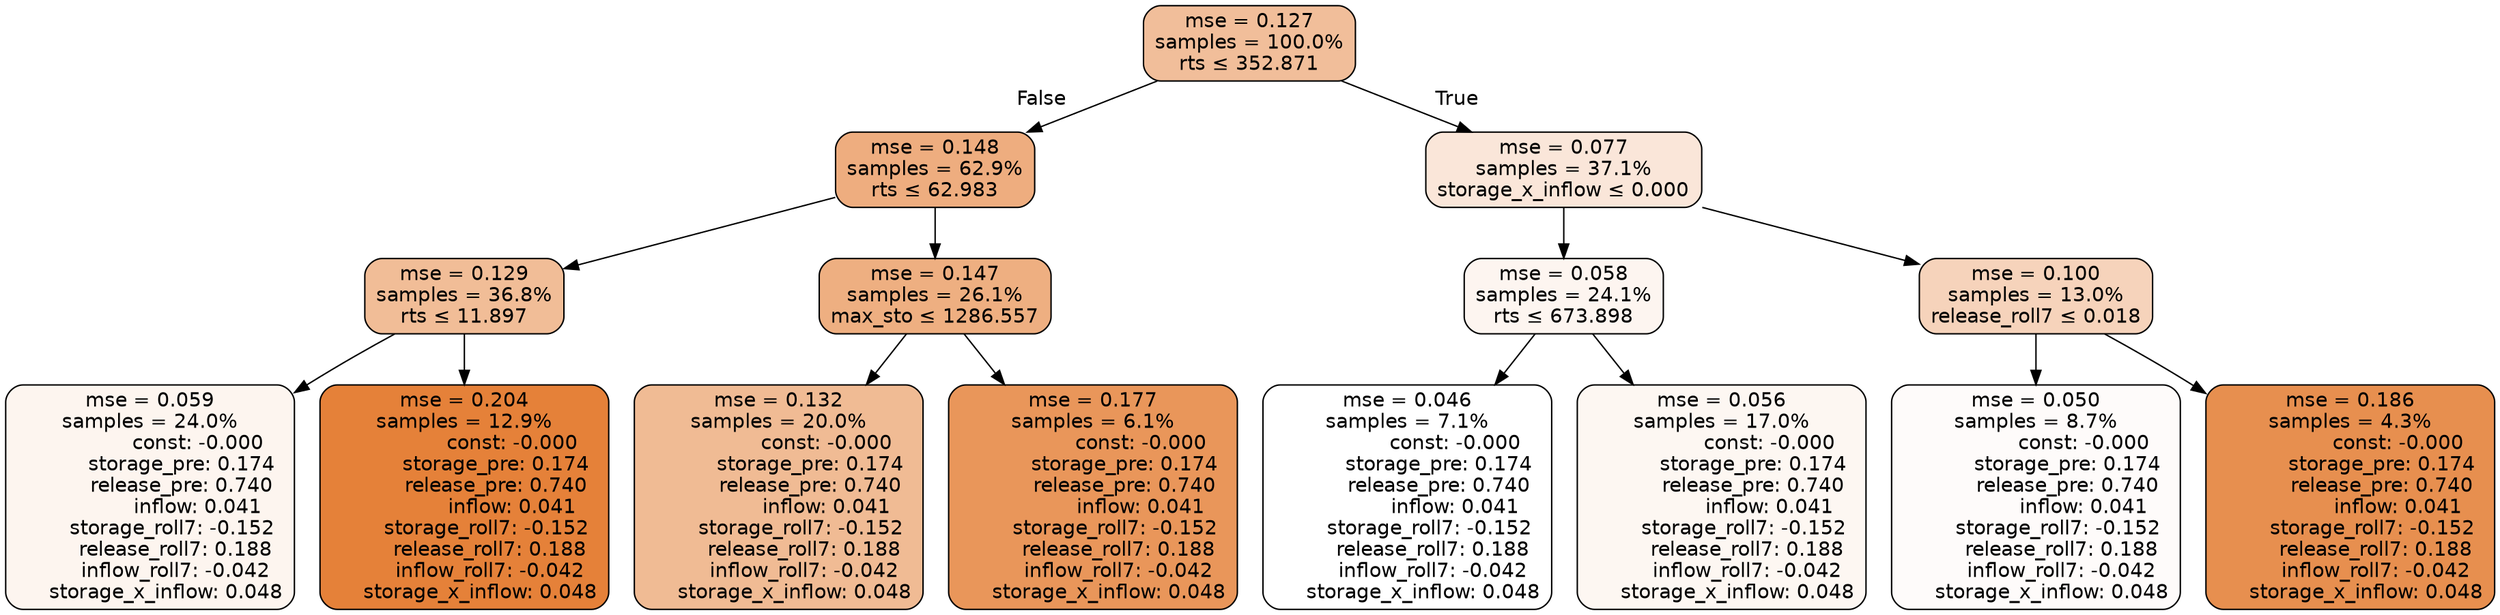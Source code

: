 digraph tree {
node [shape=rectangle, style="filled, rounded", color="black", fontname=helvetica] ;
edge [fontname=helvetica] ;
	"0" [label="mse = 0.127
samples = 100.0%
rts &le; 352.871", fillcolor="#f1be9a"]
	"1" [label="mse = 0.148
samples = 62.9%
rts &le; 62.983", fillcolor="#eead7f"]
	"2" [label="mse = 0.129
samples = 36.8%
rts &le; 11.897", fillcolor="#f1bd97"]
	"3" [label="mse = 0.059
samples = 24.0%
               const: -0.000
          storage_pre: 0.174
          release_pre: 0.740
               inflow: 0.041
       storage_roll7: -0.152
        release_roll7: 0.188
        inflow_roll7: -0.042
     storage_x_inflow: 0.048", fillcolor="#fdf5ef"]
	"4" [label="mse = 0.204
samples = 12.9%
               const: -0.000
          storage_pre: 0.174
          release_pre: 0.740
               inflow: 0.041
       storage_roll7: -0.152
        release_roll7: 0.188
        inflow_roll7: -0.042
     storage_x_inflow: 0.048", fillcolor="#e58139"]
	"5" [label="mse = 0.147
samples = 26.1%
max_sto &le; 1286.557", fillcolor="#eeaf81"]
	"6" [label="mse = 0.132
samples = 20.0%
               const: -0.000
          storage_pre: 0.174
          release_pre: 0.740
               inflow: 0.041
       storage_roll7: -0.152
        release_roll7: 0.188
        inflow_roll7: -0.042
     storage_x_inflow: 0.048", fillcolor="#f0bb94"]
	"7" [label="mse = 0.177
samples = 6.1%
               const: -0.000
          storage_pre: 0.174
          release_pre: 0.740
               inflow: 0.041
       storage_roll7: -0.152
        release_roll7: 0.188
        inflow_roll7: -0.042
     storage_x_inflow: 0.048", fillcolor="#e9965a"]
	"8" [label="mse = 0.077
samples = 37.1%
storage_x_inflow &le; 0.000", fillcolor="#fae6d9"]
	"9" [label="mse = 0.058
samples = 24.1%
rts &le; 673.898", fillcolor="#fdf5f0"]
	"10" [label="mse = 0.046
samples = 7.1%
               const: -0.000
          storage_pre: 0.174
          release_pre: 0.740
               inflow: 0.041
       storage_roll7: -0.152
        release_roll7: 0.188
        inflow_roll7: -0.042
     storage_x_inflow: 0.048", fillcolor="#ffffff"]
	"11" [label="mse = 0.056
samples = 17.0%
               const: -0.000
          storage_pre: 0.174
          release_pre: 0.740
               inflow: 0.041
       storage_roll7: -0.152
        release_roll7: 0.188
        inflow_roll7: -0.042
     storage_x_inflow: 0.048", fillcolor="#fdf7f2"]
	"12" [label="mse = 0.100
samples = 13.0%
release_roll7 &le; 0.018", fillcolor="#f6d3bb"]
	"13" [label="mse = 0.050
samples = 8.7%
               const: -0.000
          storage_pre: 0.174
          release_pre: 0.740
               inflow: 0.041
       storage_roll7: -0.152
        release_roll7: 0.188
        inflow_roll7: -0.042
     storage_x_inflow: 0.048", fillcolor="#fefbfa"]
	"14" [label="mse = 0.186
samples = 4.3%
               const: -0.000
          storage_pre: 0.174
          release_pre: 0.740
               inflow: 0.041
       storage_roll7: -0.152
        release_roll7: 0.188
        inflow_roll7: -0.042
     storage_x_inflow: 0.048", fillcolor="#e78f4f"]

	"0" -> "1" [labeldistance=2.5, labelangle=45, headlabel="False"]
	"1" -> "2"
	"2" -> "3"
	"2" -> "4"
	"1" -> "5"
	"5" -> "6"
	"5" -> "7"
	"0" -> "8" [labeldistance=2.5, labelangle=-45, headlabel="True"]
	"8" -> "9"
	"9" -> "10"
	"9" -> "11"
	"8" -> "12"
	"12" -> "13"
	"12" -> "14"
}